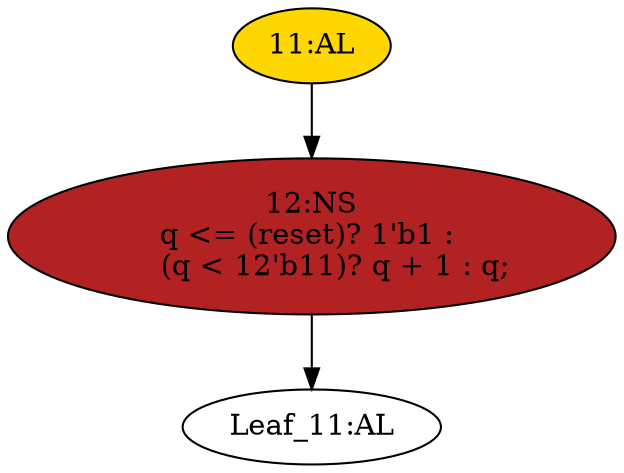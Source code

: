 strict digraph "" {
	node [label="\N"];
	"12:NS"	[ast="<pyverilog.vparser.ast.NonblockingSubstitution object at 0x7f4f8b86f5d0>",
		fillcolor=firebrick,
		label="12:NS
q <= (reset)? 1'b1 : 
     (q < 12'b11)? q + 1 : q;",
		statements="[<pyverilog.vparser.ast.NonblockingSubstitution object at 0x7f4f8b86f5d0>]",
		style=filled,
		typ=NonblockingSubstitution];
	"Leaf_11:AL"	[def_var="['q']",
		label="Leaf_11:AL"];
	"12:NS" -> "Leaf_11:AL"	[cond="[]",
		lineno=None];
	"11:AL"	[ast="<pyverilog.vparser.ast.Always object at 0x7f4f8b86fad0>",
		clk_sens=True,
		fillcolor=gold,
		label="11:AL",
		sens="['clk']",
		statements="[]",
		style=filled,
		typ=Always,
		use_var="['reset', 'q']"];
	"11:AL" -> "12:NS"	[cond="[]",
		lineno=None];
}
